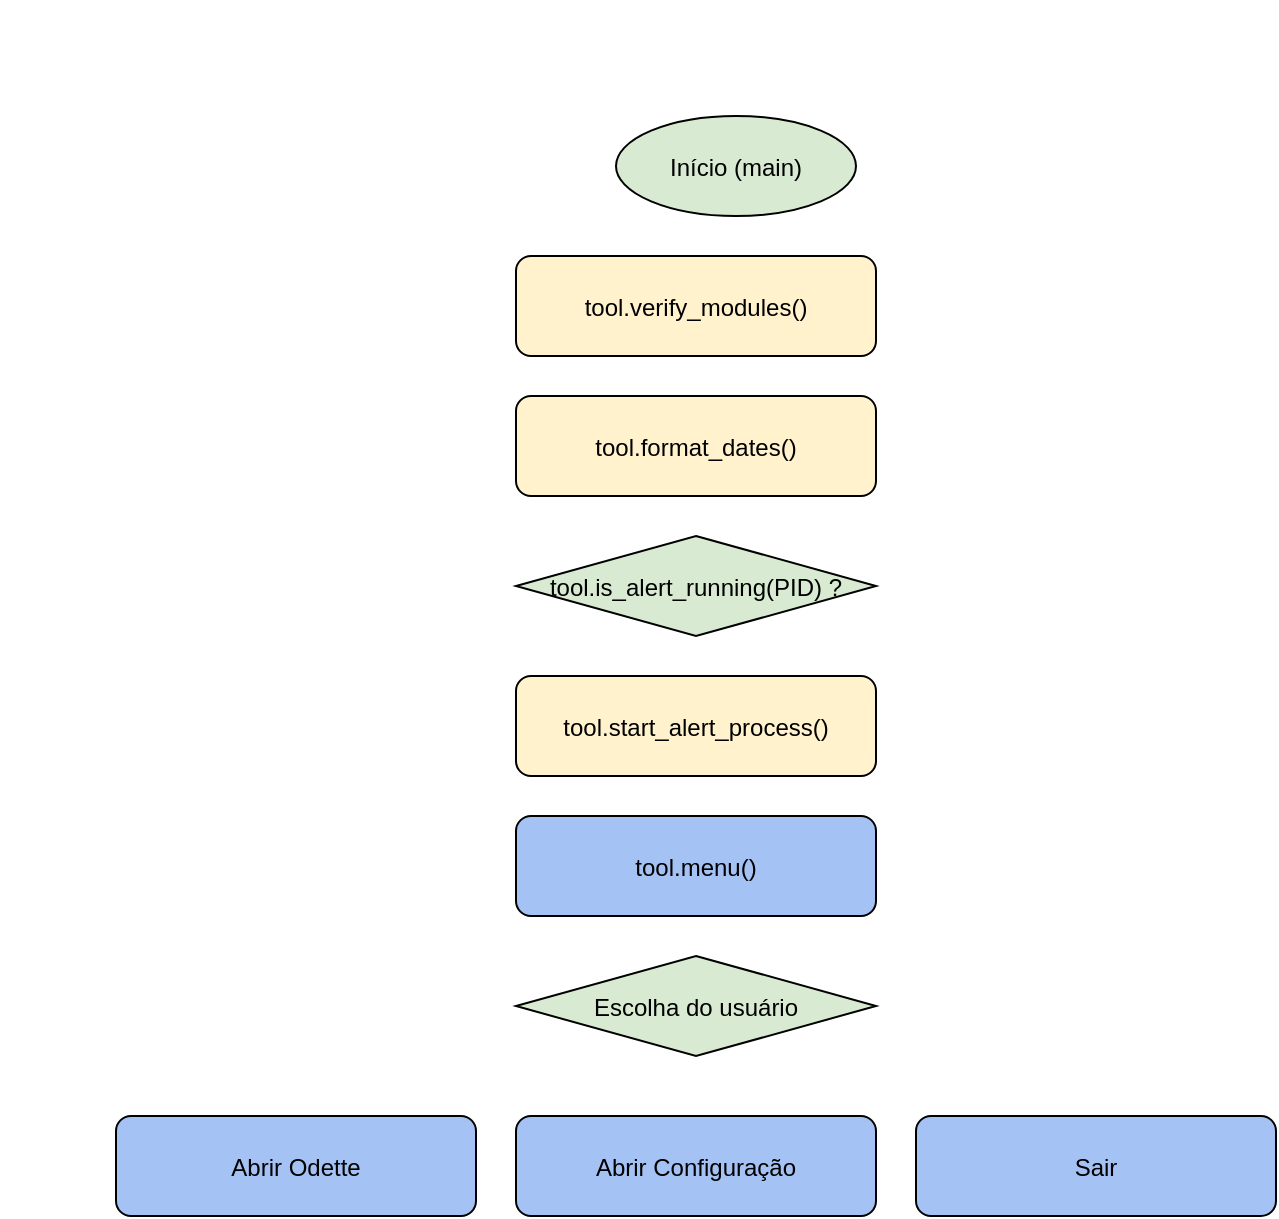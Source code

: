 <?xml version="1.0" encoding="UTF-8"?>
<mxfile>
  <diagram id="fluxo_codigo" name="Fluxo do Código">
    <mxGraphModel>
      <root>
        <mxCell id="0" />
        <mxCell id="1" parent="0" />

        <!-- Bloco Inicial -->
        <mxCell id="start" value="Início (main)" style="ellipse;fillColor=#D9EAD3" vertex="1" parent="1">
          <mxGeometry x="300" y="50" width="120" height="50" as="geometry" />
        </mxCell>

        <!-- Configuração Inicial -->
        <mxCell id="verificar_modulos" value="tool.verify_modules()" style="rounded=1;fillColor=#FFF2CC" vertex="1" parent="1">
          <mxGeometry x="250" y="120" width="180" height="50" as="geometry" />
        </mxCell>
        <mxCell id="formatar_datas" value="tool.format_dates()" style="rounded=1;fillColor=#FFF2CC" vertex="1" parent="1">
          <mxGeometry x="250" y="190" width="180" height="50" as="geometry" />
        </mxCell>

        <!-- Verificação de alerta -->
        <mxCell id="verificar_alerta" value="tool.is_alert_running(PID) ?" style="rhombus;fillColor=#D9EAD3" vertex="1" parent="1">
          <mxGeometry x="250" y="260" width="180" height="50" as="geometry" />
        </mxCell>
        <mxCell id="iniciar_alerta" value="tool.start_alert_process()" style="rounded=1;fillColor=#FFF2CC" vertex="1" parent="1">
          <mxGeometry x="250" y="330" width="180" height="50" as="geometry" />
        </mxCell>

        <!-- Menu Principal -->
        <mxCell id="menu" value="tool.menu()" style="rounded=1;fillColor=#A4C2F4" vertex="1" parent="1">
          <mxGeometry x="250" y="400" width="180" height="50" as="geometry" />
        </mxCell>
        <mxCell id="escolha" value="Escolha do usuário" style="rhombus;fillColor=#D9EAD3" vertex="1" parent="1">
          <mxGeometry x="250" y="470" width="180" height="50" as="geometry" />
        </mxCell>

        <!-- Opções do Menu -->
        <mxCell id="acessar_odette" value="Abrir Odette" style="rounded=1;fillColor=#A4C2F4" vertex="1" parent="1">
          <mxGeometry x="50" y="550" width="180" height="50" as="geometry" />
        </mxCell>
        <mxCell id="abrir_config" value="Abrir Configuração" style="rounded=1;fillColor=#A4C2F4" vertex="1" parent="1">
          <mxGeometry x="250" y="550" width="180" height="50" as="geometry" />
        </mxCell>
        <mxCell id="sair" value="Sair" style="rounded=1;fillColor=#A4C2F4" vertex="1" parent="1">
          <mxGeometry x="450" y="550" width="180" height="50" as="geometry" />
        </mxCell>

        <!-- Conexões -->
        <mxCell id="start_to_verificar_modulos" edge="1" source="start" target="verificar_modulos" parent="1" />
        <mxCell id="verificar_modulos_to_formatar_datas" edge="1" source="verificar_modulos" target="formatar_datas" parent="1" />
        <mxCell id="formatar_datas_to_verificar_alerta" edge="1" source="formatar_datas" target="verificar_alerta" parent="1" />
        <mxCell id="verificar_alerta_to_iniciar_alerta" edge="1" source="verificar_alerta" target="iniciar_alerta" parent="1" />
        <mxCell id="verificar_alerta_to_menu" edge="1" source="verificar_alerta" target="menu" parent="1" />
        <mxCell id="iniciar_alerta_to_menu" edge="1" source="iniciar_alerta" target="menu" parent="1" />
        <mxCell id="menu_to_escolha" edge="1" source="menu" target="escolha" parent="1" />
        <mxCell id="escolha_to_acessar_odette" edge="1" source="escolha" target="acessar_odette" parent="1" />
        <mxCell id="escolha_to_abrir_config" edge="1" source="escolha" target="abrir_config" parent="1" />
        <mxCell id="escolha_to_sair" edge="1" source="escolha" target="sair" parent="1" />

      </root>
    </mxGraphModel>
  </diagram>
</mxfile>

